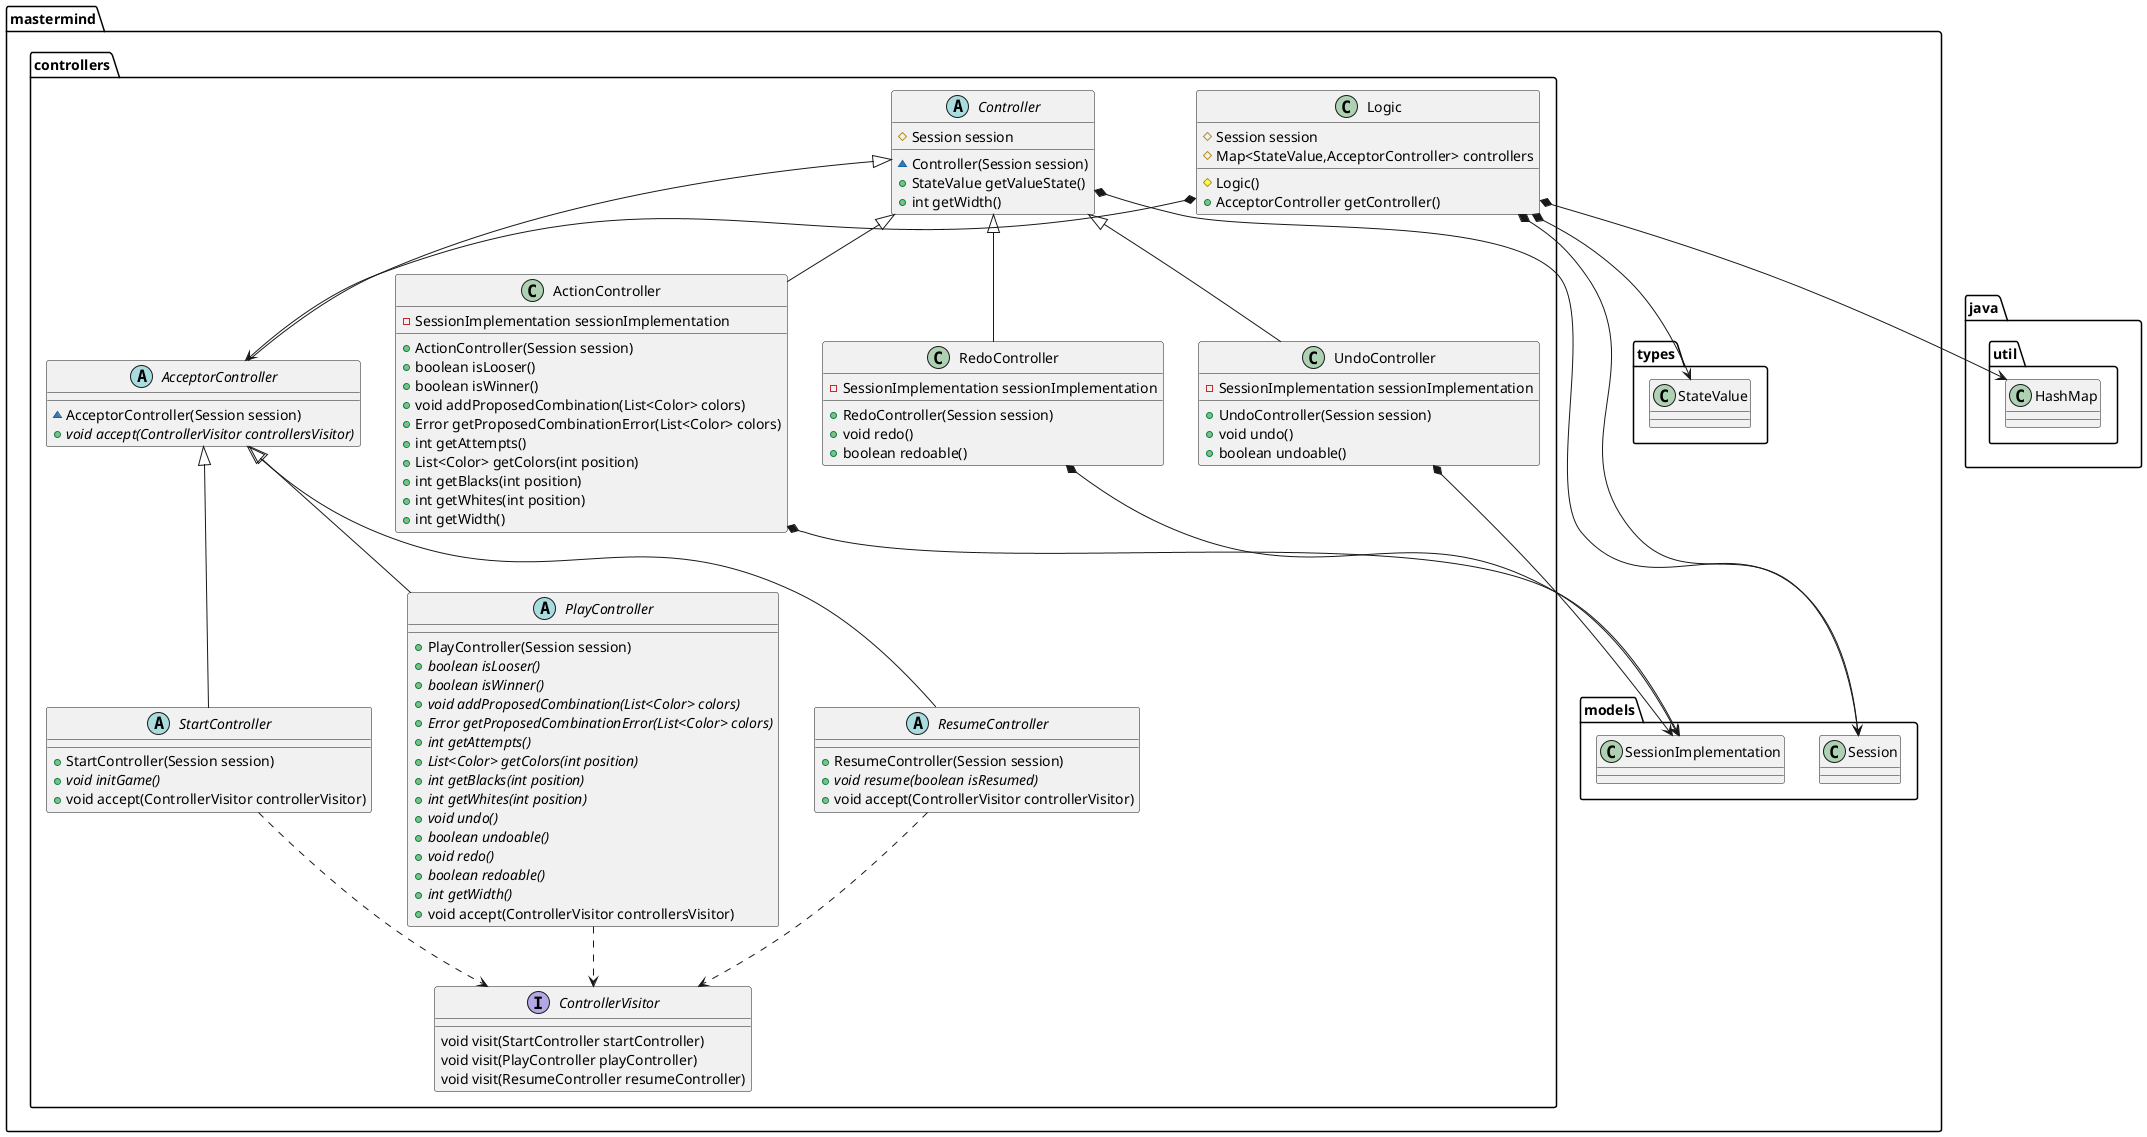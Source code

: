 @startuml

abstract class mastermind.controllers.AcceptorController [[java:jprieto.mastermind.controllers.AcceptorController]] {
	~AcceptorController(Session session)
	+{abstract}void accept(ControllerVisitor controllersVisitor)
}
mastermind.controllers.Controller <|-- mastermind.controllers.AcceptorController

class mastermind.controllers.ActionController [[java:jprieto.mastermind.controllers.ActionController]] {
	-SessionImplementation sessionImplementation
	+ActionController(Session session)
	+boolean isLooser()
	+boolean isWinner()
	+void addProposedCombination(List<Color> colors)
	+Error getProposedCombinationError(List<Color> colors)
	+int getAttempts()
	+List<Color> getColors(int position)
	+int getBlacks(int position)
	+int getWhites(int position)
	+int getWidth()
}
mastermind.controllers.Controller <|-- mastermind.controllers.ActionController
mastermind.controllers.ActionController *-down-> mastermind.models.SessionImplementation

abstract class mastermind.controllers.Controller [[java:jprieto.mastermind.controllers.Controller]] {
	#Session session
	~Controller(Session session)
	+StateValue getValueState()
	+int getWidth()
}
mastermind.controllers.Controller *-down-> mastermind.models.Session

interface mastermind.controllers.ControllerVisitor [[java:jprieto.mastermind.controllers.ControllerVisitor]] {
	void visit(StartController startController)
	void visit(PlayController playController)
	void visit(ResumeController resumeController)
}

class mastermind.controllers.Logic [[java:jprieto.mastermind.controllers.Logic]] {
	#Session session
	#Map<StateValue,AcceptorController> controllers
	#Logic()
	+AcceptorController getController()
}
mastermind.controllers.Logic *-down-> mastermind.models.Session
mastermind.controllers.Logic *-down-> mastermind.types.StateValue
mastermind.controllers.Logic *-down-> mastermind.controllers.AcceptorController
mastermind.controllers.Logic *-down-> java.util.HashMap

abstract class mastermind.controllers.PlayController [[java:jprieto.mastermind.controllers.PlayController]] {
	+PlayController(Session session)
	+{abstract}boolean isLooser()
	+{abstract}boolean isWinner()
	+{abstract}void addProposedCombination(List<Color> colors)
	+{abstract}Error getProposedCombinationError(List<Color> colors)
	+{abstract}int getAttempts()
	+{abstract}List<Color> getColors(int position)
	+{abstract}int getBlacks(int position)
	+{abstract}int getWhites(int position)
	+{abstract}void undo()
	+{abstract}boolean undoable()
	+{abstract}void redo()
	+{abstract}boolean redoable()
	+{abstract}int getWidth()
	+void accept(ControllerVisitor controllersVisitor)
}
mastermind.controllers.AcceptorController <|-- mastermind.controllers.PlayController
mastermind.controllers.PlayController ..> mastermind.controllers.ControllerVisitor

class mastermind.controllers.RedoController [[java:jprieto.mastermind.controllers.RedoController]] {
	-SessionImplementation sessionImplementation
	+RedoController(Session session)
	+void redo()
	+boolean redoable()
}
mastermind.controllers.Controller <|-- mastermind.controllers.RedoController
mastermind.controllers.RedoController *-down-> mastermind.models.SessionImplementation

abstract class mastermind.controllers.ResumeController [[java:jprieto.mastermind.controllers.ResumeController]] {
	+ResumeController(Session session)
	+{abstract}void resume(boolean isResumed)
	+void accept(ControllerVisitor controllerVisitor)
}
mastermind.controllers.AcceptorController <|-- mastermind.controllers.ResumeController
mastermind.controllers.ResumeController ..> mastermind.controllers.ControllerVisitor


abstract class mastermind.controllers.StartController [[java:jprieto.mastermind.controllers.StartController]] {
	+StartController(Session session)
	+{abstract}void initGame()
	+void accept(ControllerVisitor controllerVisitor)
}
mastermind.controllers.AcceptorController <|-- mastermind.controllers.StartController
mastermind.controllers.StartController ..> mastermind.controllers.ControllerVisitor


class mastermind.controllers.UndoController [[java:jprieto.mastermind.controllers.UndoController]] {
	-SessionImplementation sessionImplementation
	+UndoController(Session session)
	+void undo()
	+boolean undoable()
}
mastermind.controllers.Controller <|-- mastermind.controllers.UndoController
mastermind.controllers.UndoController *-down-> mastermind.models.SessionImplementation

@enduml